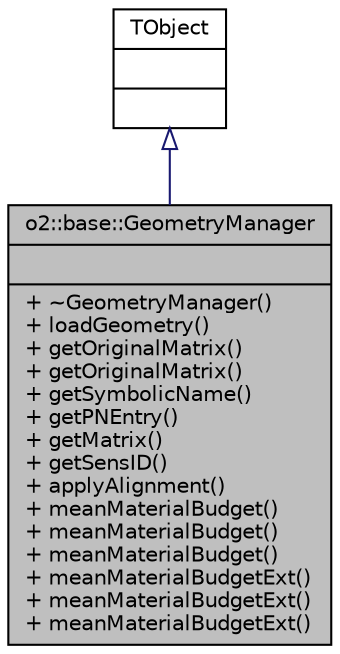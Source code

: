 digraph "o2::base::GeometryManager"
{
 // INTERACTIVE_SVG=YES
  bgcolor="transparent";
  edge [fontname="Helvetica",fontsize="10",labelfontname="Helvetica",labelfontsize="10"];
  node [fontname="Helvetica",fontsize="10",shape=record];
  Node1 [label="{o2::base::GeometryManager\n||+ ~GeometryManager()\l+ loadGeometry()\l+ getOriginalMatrix()\l+ getOriginalMatrix()\l+ getSymbolicName()\l+ getPNEntry()\l+ getMatrix()\l+ getSensID()\l+ applyAlignment()\l+ meanMaterialBudget()\l+ meanMaterialBudget()\l+ meanMaterialBudget()\l+ meanMaterialBudgetExt()\l+ meanMaterialBudgetExt()\l+ meanMaterialBudgetExt()\l}",height=0.2,width=0.4,color="black", fillcolor="grey75", style="filled", fontcolor="black"];
  Node2 -> Node1 [dir="back",color="midnightblue",fontsize="10",style="solid",arrowtail="onormal",fontname="Helvetica"];
  Node2 [label="{TObject\n||}",height=0.2,width=0.4,color="black",URL="$d5/d0f/classTObject.html"];
}
